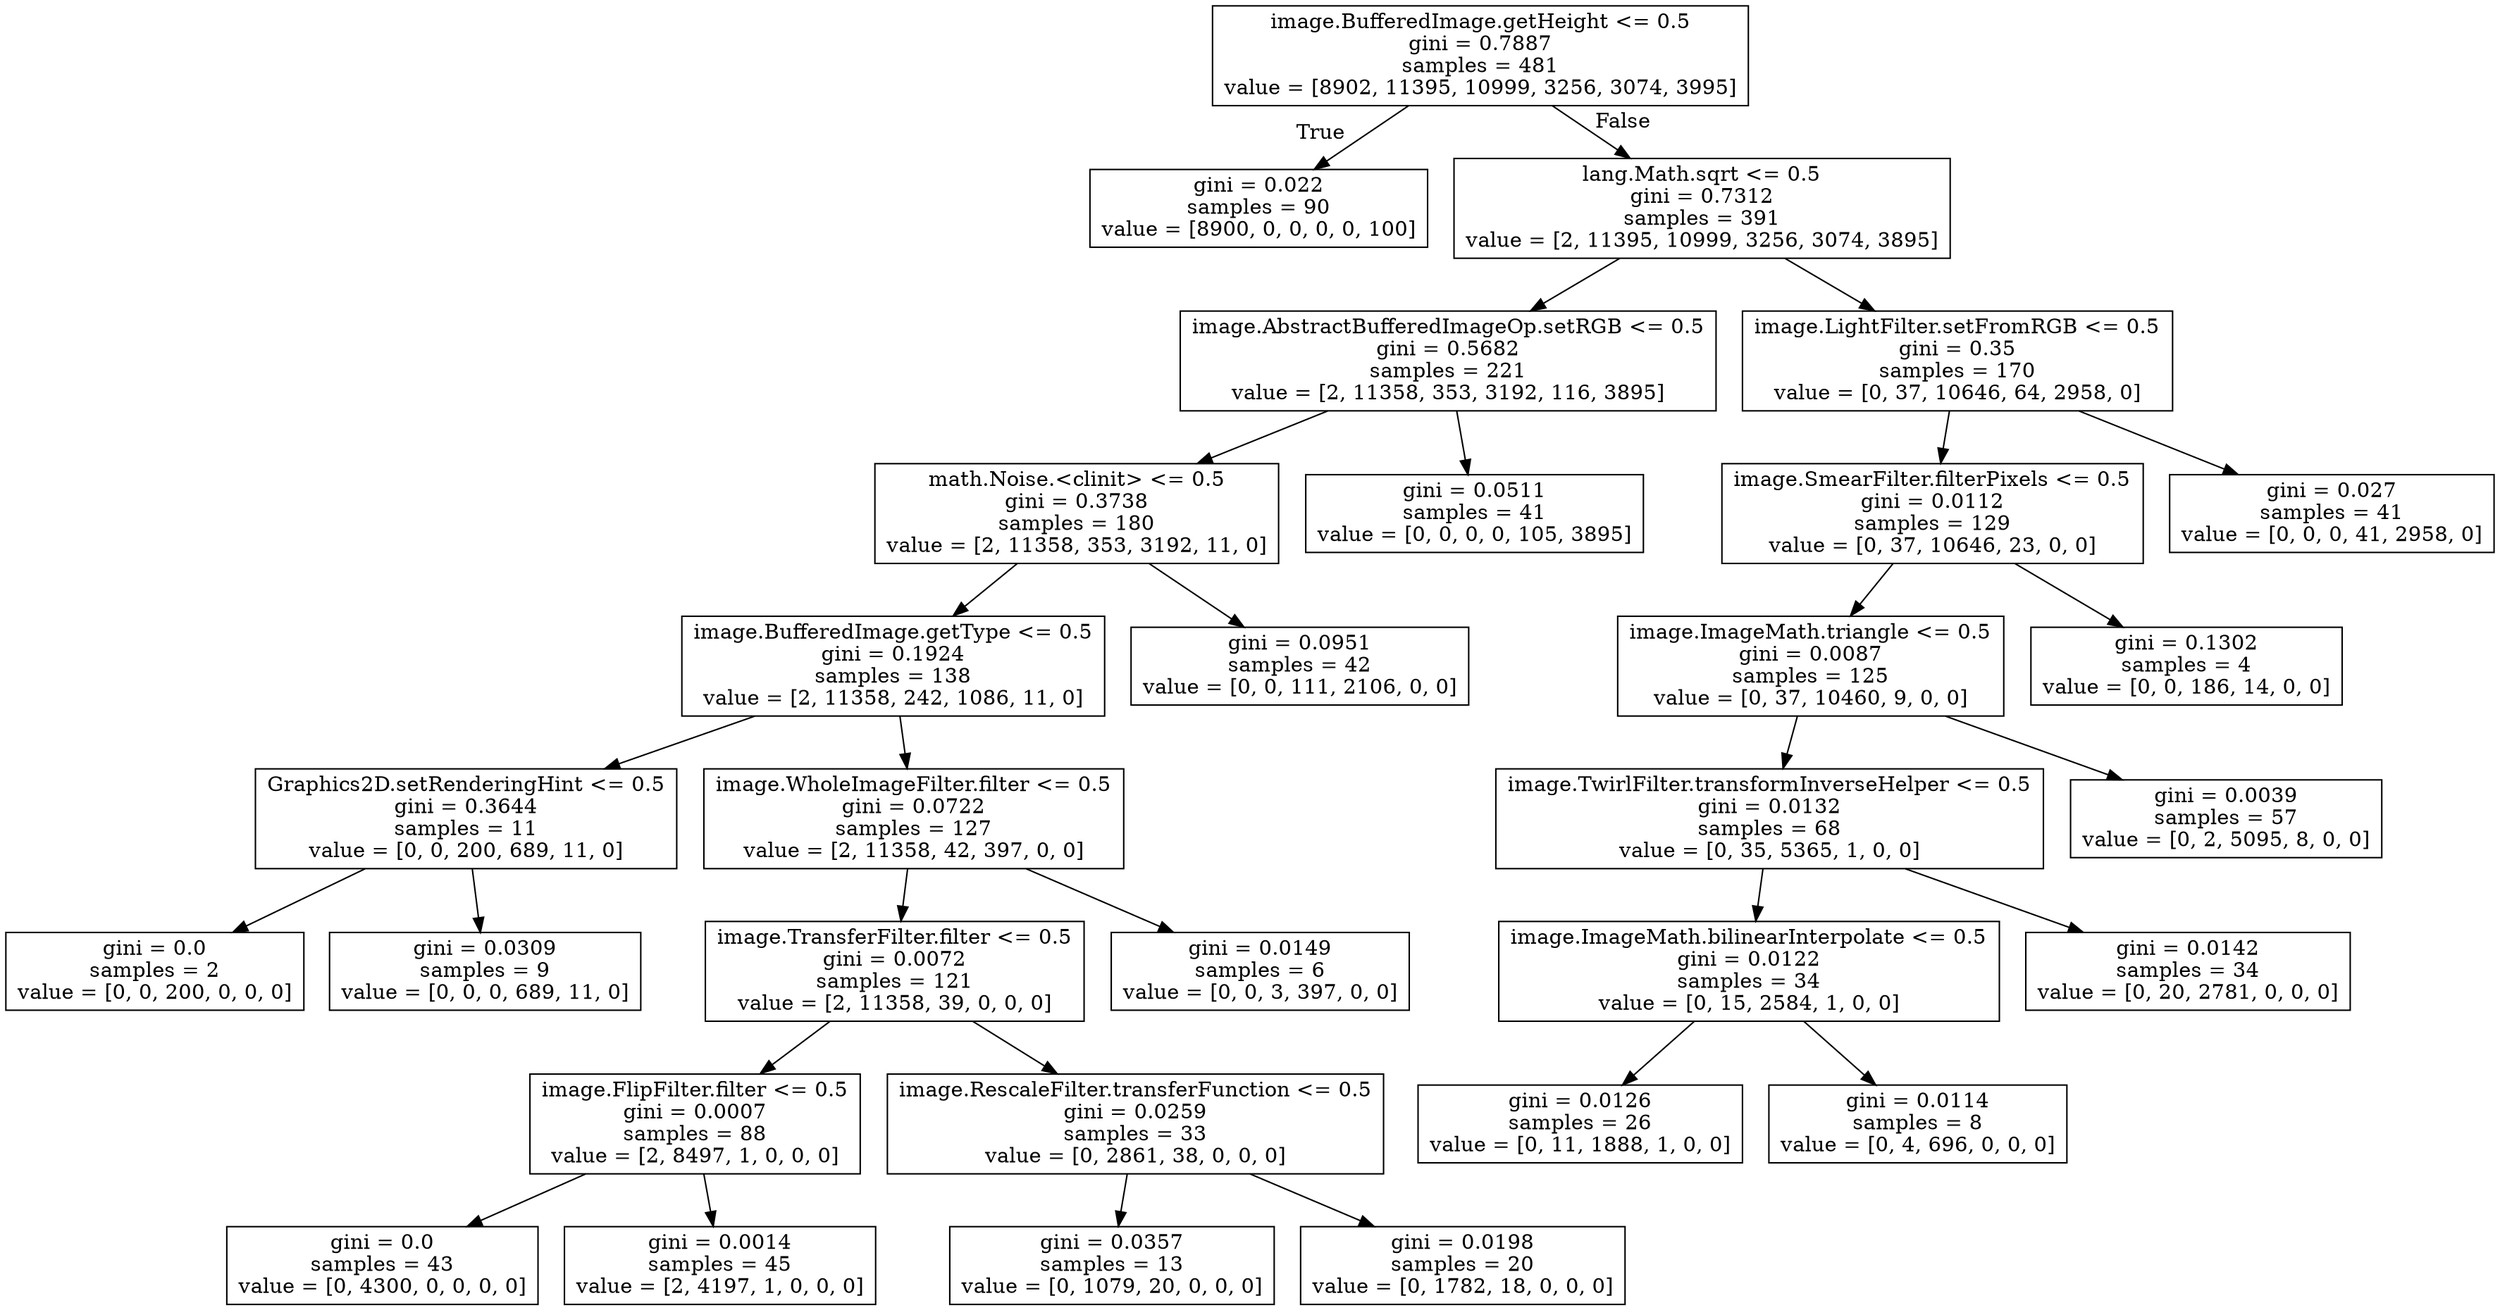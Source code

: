 digraph Tree {
node [shape=box] ;
0 [label="image.BufferedImage.getHeight <= 0.5\ngini = 0.7887\nsamples = 481\nvalue = [8902, 11395, 10999, 3256, 3074, 3995]"] ;
1 [label="gini = 0.022\nsamples = 90\nvalue = [8900, 0, 0, 0, 0, 100]"] ;
0 -> 1 [labeldistance=2.5, labelangle=45, headlabel="True"] ;
2 [label="lang.Math.sqrt <= 0.5\ngini = 0.7312\nsamples = 391\nvalue = [2, 11395, 10999, 3256, 3074, 3895]"] ;
0 -> 2 [labeldistance=2.5, labelangle=-45, headlabel="False"] ;
3 [label="image.AbstractBufferedImageOp.setRGB <= 0.5\ngini = 0.5682\nsamples = 221\nvalue = [2, 11358, 353, 3192, 116, 3895]"] ;
2 -> 3 ;
4 [label="math.Noise.<clinit> <= 0.5\ngini = 0.3738\nsamples = 180\nvalue = [2, 11358, 353, 3192, 11, 0]"] ;
3 -> 4 ;
5 [label="image.BufferedImage.getType <= 0.5\ngini = 0.1924\nsamples = 138\nvalue = [2, 11358, 242, 1086, 11, 0]"] ;
4 -> 5 ;
6 [label="Graphics2D.setRenderingHint <= 0.5\ngini = 0.3644\nsamples = 11\nvalue = [0, 0, 200, 689, 11, 0]"] ;
5 -> 6 ;
7 [label="gini = 0.0\nsamples = 2\nvalue = [0, 0, 200, 0, 0, 0]"] ;
6 -> 7 ;
8 [label="gini = 0.0309\nsamples = 9\nvalue = [0, 0, 0, 689, 11, 0]"] ;
6 -> 8 ;
9 [label="image.WholeImageFilter.filter <= 0.5\ngini = 0.0722\nsamples = 127\nvalue = [2, 11358, 42, 397, 0, 0]"] ;
5 -> 9 ;
10 [label="image.TransferFilter.filter <= 0.5\ngini = 0.0072\nsamples = 121\nvalue = [2, 11358, 39, 0, 0, 0]"] ;
9 -> 10 ;
11 [label="image.FlipFilter.filter <= 0.5\ngini = 0.0007\nsamples = 88\nvalue = [2, 8497, 1, 0, 0, 0]"] ;
10 -> 11 ;
12 [label="gini = 0.0\nsamples = 43\nvalue = [0, 4300, 0, 0, 0, 0]"] ;
11 -> 12 ;
13 [label="gini = 0.0014\nsamples = 45\nvalue = [2, 4197, 1, 0, 0, 0]"] ;
11 -> 13 ;
14 [label="image.RescaleFilter.transferFunction <= 0.5\ngini = 0.0259\nsamples = 33\nvalue = [0, 2861, 38, 0, 0, 0]"] ;
10 -> 14 ;
15 [label="gini = 0.0357\nsamples = 13\nvalue = [0, 1079, 20, 0, 0, 0]"] ;
14 -> 15 ;
16 [label="gini = 0.0198\nsamples = 20\nvalue = [0, 1782, 18, 0, 0, 0]"] ;
14 -> 16 ;
17 [label="gini = 0.0149\nsamples = 6\nvalue = [0, 0, 3, 397, 0, 0]"] ;
9 -> 17 ;
18 [label="gini = 0.0951\nsamples = 42\nvalue = [0, 0, 111, 2106, 0, 0]"] ;
4 -> 18 ;
19 [label="gini = 0.0511\nsamples = 41\nvalue = [0, 0, 0, 0, 105, 3895]"] ;
3 -> 19 ;
20 [label="image.LightFilter.setFromRGB <= 0.5\ngini = 0.35\nsamples = 170\nvalue = [0, 37, 10646, 64, 2958, 0]"] ;
2 -> 20 ;
21 [label="image.SmearFilter.filterPixels <= 0.5\ngini = 0.0112\nsamples = 129\nvalue = [0, 37, 10646, 23, 0, 0]"] ;
20 -> 21 ;
22 [label="image.ImageMath.triangle <= 0.5\ngini = 0.0087\nsamples = 125\nvalue = [0, 37, 10460, 9, 0, 0]"] ;
21 -> 22 ;
23 [label="image.TwirlFilter.transformInverseHelper <= 0.5\ngini = 0.0132\nsamples = 68\nvalue = [0, 35, 5365, 1, 0, 0]"] ;
22 -> 23 ;
24 [label="image.ImageMath.bilinearInterpolate <= 0.5\ngini = 0.0122\nsamples = 34\nvalue = [0, 15, 2584, 1, 0, 0]"] ;
23 -> 24 ;
25 [label="gini = 0.0126\nsamples = 26\nvalue = [0, 11, 1888, 1, 0, 0]"] ;
24 -> 25 ;
26 [label="gini = 0.0114\nsamples = 8\nvalue = [0, 4, 696, 0, 0, 0]"] ;
24 -> 26 ;
27 [label="gini = 0.0142\nsamples = 34\nvalue = [0, 20, 2781, 0, 0, 0]"] ;
23 -> 27 ;
28 [label="gini = 0.0039\nsamples = 57\nvalue = [0, 2, 5095, 8, 0, 0]"] ;
22 -> 28 ;
29 [label="gini = 0.1302\nsamples = 4\nvalue = [0, 0, 186, 14, 0, 0]"] ;
21 -> 29 ;
30 [label="gini = 0.027\nsamples = 41\nvalue = [0, 0, 0, 41, 2958, 0]"] ;
20 -> 30 ;
}